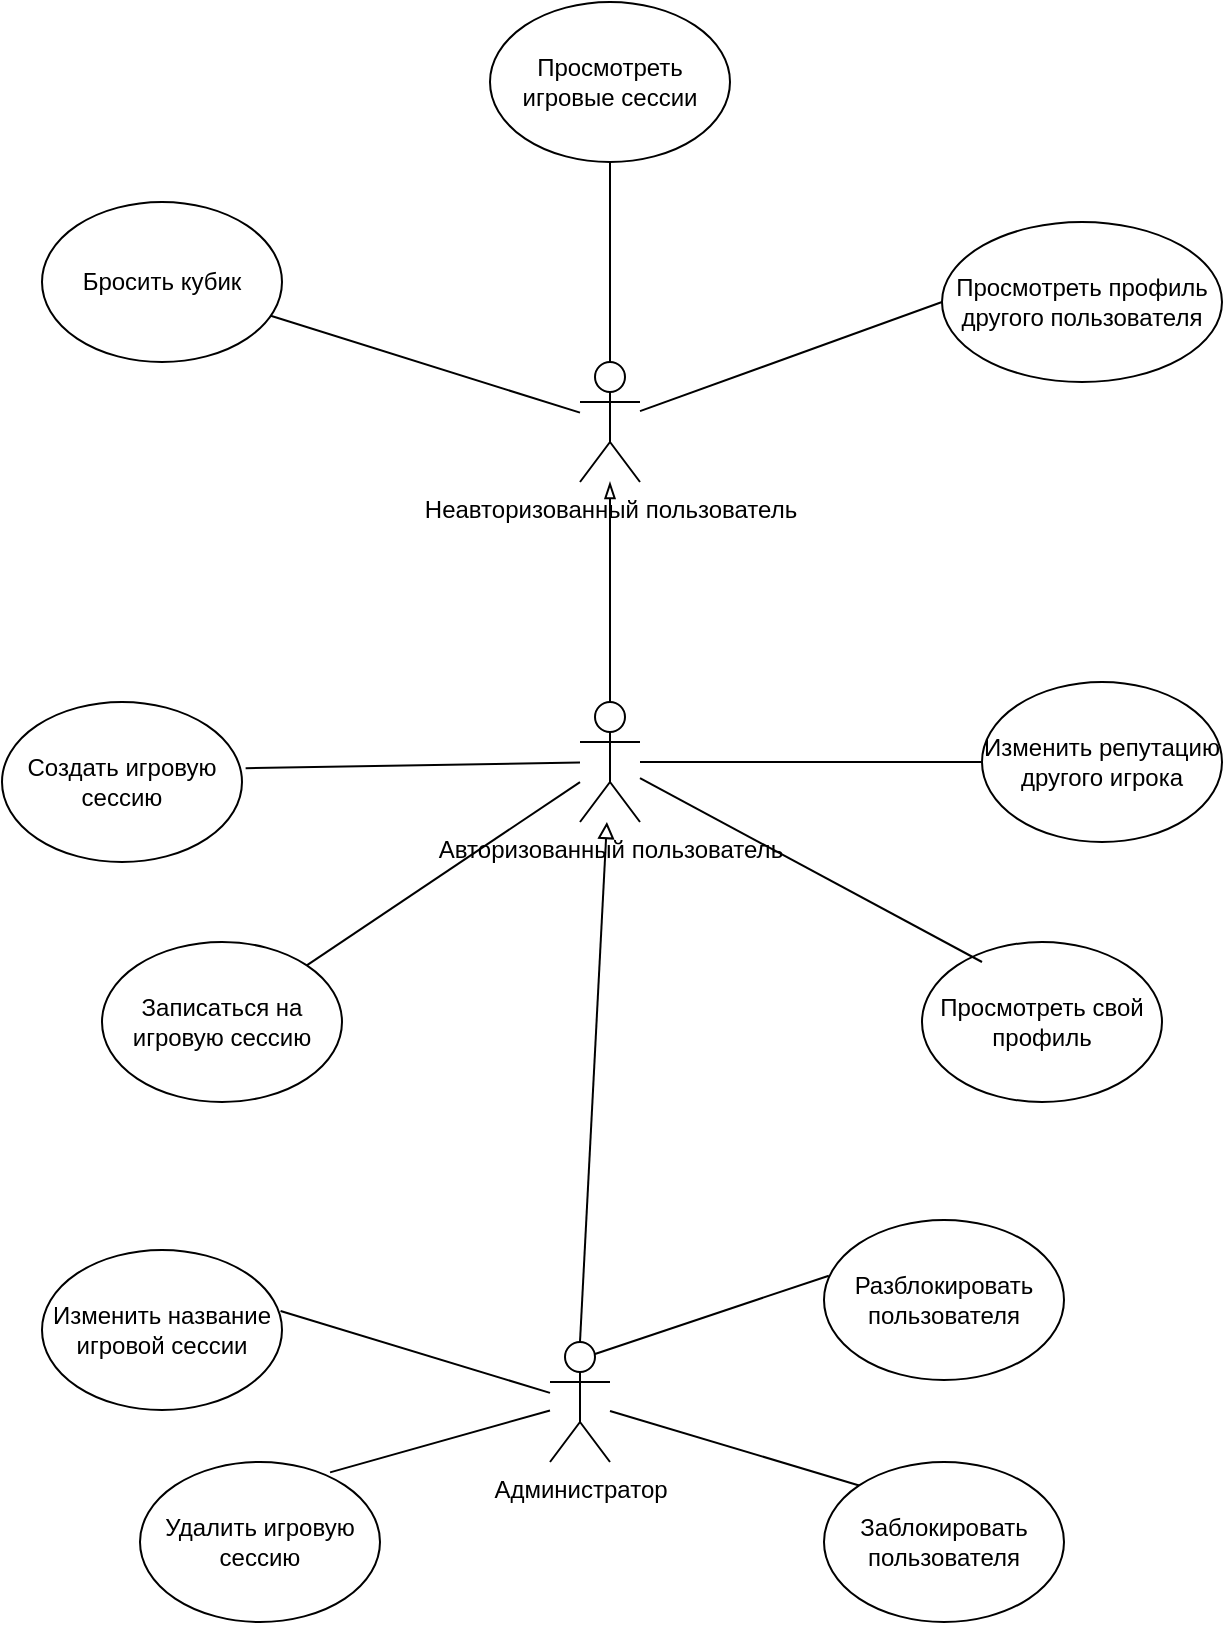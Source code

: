 <mxfile version="21.0.6" type="device"><diagram name="Страница 1" id="mO0J_sOqAXe2Pa_8h5to"><mxGraphModel dx="1646" dy="902" grid="0" gridSize="10" guides="1" tooltips="1" connect="1" arrows="1" fold="1" page="1" pageScale="1" pageWidth="827" pageHeight="1169" math="0" shadow="0"><root><mxCell id="0"/><mxCell id="1" parent="0"/><mxCell id="dJJAEGLRaQnEy8JbLBKt-1" value="Неавторизованный пользователь" style="shape=umlActor;verticalLabelPosition=bottom;verticalAlign=top;html=1;outlineConnect=0;" vertex="1" parent="1"><mxGeometry x="399" y="300" width="30" height="60" as="geometry"/></mxCell><mxCell id="dJJAEGLRaQnEy8JbLBKt-5" value="Бросить кубик" style="ellipse;whiteSpace=wrap;html=1;" vertex="1" parent="1"><mxGeometry x="130" y="220" width="120" height="80" as="geometry"/></mxCell><mxCell id="dJJAEGLRaQnEy8JbLBKt-8" value="" style="endArrow=none;html=1;rounded=0;" edge="1" parent="1" source="dJJAEGLRaQnEy8JbLBKt-5" target="dJJAEGLRaQnEy8JbLBKt-1"><mxGeometry width="50" height="50" relative="1" as="geometry"><mxPoint x="300" y="330" as="sourcePoint"/><mxPoint x="390" y="320" as="targetPoint"/></mxGeometry></mxCell><mxCell id="dJJAEGLRaQnEy8JbLBKt-9" value="Просмотреть игровые сессии" style="ellipse;whiteSpace=wrap;html=1;" vertex="1" parent="1"><mxGeometry x="354" y="120" width="120" height="80" as="geometry"/></mxCell><mxCell id="dJJAEGLRaQnEy8JbLBKt-10" value="" style="endArrow=none;html=1;rounded=0;entryX=0.5;entryY=1;entryDx=0;entryDy=0;" edge="1" parent="1" source="dJJAEGLRaQnEy8JbLBKt-1" target="dJJAEGLRaQnEy8JbLBKt-9"><mxGeometry width="50" height="50" relative="1" as="geometry"><mxPoint x="400" y="270" as="sourcePoint"/><mxPoint x="450" y="220" as="targetPoint"/></mxGeometry></mxCell><mxCell id="dJJAEGLRaQnEy8JbLBKt-11" value="Просмотреть профиль другого пользователя" style="ellipse;whiteSpace=wrap;html=1;" vertex="1" parent="1"><mxGeometry x="580" y="230" width="140" height="80" as="geometry"/></mxCell><mxCell id="dJJAEGLRaQnEy8JbLBKt-12" value="" style="endArrow=none;html=1;rounded=0;entryX=0;entryY=0.5;entryDx=0;entryDy=0;" edge="1" parent="1" source="dJJAEGLRaQnEy8JbLBKt-1" target="dJJAEGLRaQnEy8JbLBKt-11"><mxGeometry width="50" height="50" relative="1" as="geometry"><mxPoint x="460" y="330" as="sourcePoint"/><mxPoint x="510" y="280" as="targetPoint"/></mxGeometry></mxCell><mxCell id="dJJAEGLRaQnEy8JbLBKt-13" value="Авторизованный пользователь" style="shape=umlActor;verticalLabelPosition=bottom;verticalAlign=top;html=1;outlineConnect=0;" vertex="1" parent="1"><mxGeometry x="399" y="470" width="30" height="60" as="geometry"/></mxCell><mxCell id="dJJAEGLRaQnEy8JbLBKt-14" value="" style="endArrow=blockThin;html=1;rounded=0;endFill=0;" edge="1" parent="1" source="dJJAEGLRaQnEy8JbLBKt-13" target="dJJAEGLRaQnEy8JbLBKt-1"><mxGeometry width="50" height="50" relative="1" as="geometry"><mxPoint x="390" y="460" as="sourcePoint"/><mxPoint x="440" y="410" as="targetPoint"/></mxGeometry></mxCell><mxCell id="dJJAEGLRaQnEy8JbLBKt-15" value="Записаться на игровую сессию" style="ellipse;whiteSpace=wrap;html=1;" vertex="1" parent="1"><mxGeometry x="160" y="590" width="120" height="80" as="geometry"/></mxCell><mxCell id="dJJAEGLRaQnEy8JbLBKt-16" value="" style="endArrow=none;html=1;rounded=0;" edge="1" parent="1" source="dJJAEGLRaQnEy8JbLBKt-15" target="dJJAEGLRaQnEy8JbLBKt-13"><mxGeometry width="50" height="50" relative="1" as="geometry"><mxPoint x="270" y="540" as="sourcePoint"/><mxPoint x="320" y="490" as="targetPoint"/></mxGeometry></mxCell><mxCell id="dJJAEGLRaQnEy8JbLBKt-17" value="Просмотреть свой профиль" style="ellipse;whiteSpace=wrap;html=1;" vertex="1" parent="1"><mxGeometry x="570" y="590" width="120" height="80" as="geometry"/></mxCell><mxCell id="dJJAEGLRaQnEy8JbLBKt-18" value="" style="endArrow=none;html=1;rounded=0;exitX=0.25;exitY=0.125;exitDx=0;exitDy=0;exitPerimeter=0;" edge="1" parent="1" source="dJJAEGLRaQnEy8JbLBKt-17" target="dJJAEGLRaQnEy8JbLBKt-13"><mxGeometry width="50" height="50" relative="1" as="geometry"><mxPoint x="560" y="590" as="sourcePoint"/><mxPoint x="610" y="540" as="targetPoint"/></mxGeometry></mxCell><mxCell id="dJJAEGLRaQnEy8JbLBKt-19" value="Изменить репутацию другого игрока" style="ellipse;whiteSpace=wrap;html=1;" vertex="1" parent="1"><mxGeometry x="600" y="460" width="120" height="80" as="geometry"/></mxCell><mxCell id="dJJAEGLRaQnEy8JbLBKt-20" value="" style="endArrow=none;html=1;rounded=0;entryX=0;entryY=0.5;entryDx=0;entryDy=0;" edge="1" parent="1" source="dJJAEGLRaQnEy8JbLBKt-13" target="dJJAEGLRaQnEy8JbLBKt-19"><mxGeometry width="50" height="50" relative="1" as="geometry"><mxPoint x="490" y="500" as="sourcePoint"/><mxPoint x="540" y="450" as="targetPoint"/></mxGeometry></mxCell><mxCell id="dJJAEGLRaQnEy8JbLBKt-21" value="Создать игровую сессию" style="ellipse;whiteSpace=wrap;html=1;" vertex="1" parent="1"><mxGeometry x="110" y="470" width="120" height="80" as="geometry"/></mxCell><mxCell id="dJJAEGLRaQnEy8JbLBKt-22" value="" style="endArrow=none;html=1;rounded=0;exitX=1.015;exitY=0.414;exitDx=0;exitDy=0;exitPerimeter=0;" edge="1" parent="1" source="dJJAEGLRaQnEy8JbLBKt-21" target="dJJAEGLRaQnEy8JbLBKt-13"><mxGeometry width="50" height="50" relative="1" as="geometry"><mxPoint x="310" y="520" as="sourcePoint"/><mxPoint x="360" y="470" as="targetPoint"/></mxGeometry></mxCell><mxCell id="dJJAEGLRaQnEy8JbLBKt-23" value="Администратор" style="shape=umlActor;verticalLabelPosition=bottom;verticalAlign=top;html=1;outlineConnect=0;" vertex="1" parent="1"><mxGeometry x="384" y="790" width="30" height="60" as="geometry"/></mxCell><mxCell id="dJJAEGLRaQnEy8JbLBKt-24" value="" style="endArrow=block;html=1;rounded=0;exitX=0.5;exitY=0;exitDx=0;exitDy=0;exitPerimeter=0;endFill=0;" edge="1" parent="1" source="dJJAEGLRaQnEy8JbLBKt-23" target="dJJAEGLRaQnEy8JbLBKt-13"><mxGeometry width="50" height="50" relative="1" as="geometry"><mxPoint x="385" y="701" as="sourcePoint"/><mxPoint x="435" y="651" as="targetPoint"/></mxGeometry></mxCell><mxCell id="dJJAEGLRaQnEy8JbLBKt-25" value="Удалить игровую сессию" style="ellipse;whiteSpace=wrap;html=1;" vertex="1" parent="1"><mxGeometry x="179" y="850" width="120" height="80" as="geometry"/></mxCell><mxCell id="dJJAEGLRaQnEy8JbLBKt-26" value="" style="endArrow=none;html=1;rounded=0;exitX=0.792;exitY=0.065;exitDx=0;exitDy=0;exitPerimeter=0;" edge="1" parent="1" source="dJJAEGLRaQnEy8JbLBKt-25" target="dJJAEGLRaQnEy8JbLBKt-23"><mxGeometry width="50" height="50" relative="1" as="geometry"><mxPoint x="292" y="838" as="sourcePoint"/><mxPoint x="342" y="788" as="targetPoint"/></mxGeometry></mxCell><mxCell id="dJJAEGLRaQnEy8JbLBKt-27" value="Заблокировать пользователя" style="ellipse;whiteSpace=wrap;html=1;" vertex="1" parent="1"><mxGeometry x="521" y="850" width="120" height="80" as="geometry"/></mxCell><mxCell id="dJJAEGLRaQnEy8JbLBKt-28" value="" style="endArrow=none;html=1;rounded=0;entryX=0;entryY=0;entryDx=0;entryDy=0;" edge="1" parent="1" source="dJJAEGLRaQnEy8JbLBKt-23" target="dJJAEGLRaQnEy8JbLBKt-27"><mxGeometry width="50" height="50" relative="1" as="geometry"><mxPoint x="483" y="822" as="sourcePoint"/><mxPoint x="533" y="772" as="targetPoint"/></mxGeometry></mxCell><mxCell id="dJJAEGLRaQnEy8JbLBKt-29" value="Разблокировать пользователя" style="ellipse;whiteSpace=wrap;html=1;" vertex="1" parent="1"><mxGeometry x="521" y="729" width="120" height="80" as="geometry"/></mxCell><mxCell id="dJJAEGLRaQnEy8JbLBKt-30" value="" style="endArrow=none;html=1;rounded=0;entryX=0.02;entryY=0.348;entryDx=0;entryDy=0;entryPerimeter=0;exitX=0.75;exitY=0.1;exitDx=0;exitDy=0;exitPerimeter=0;" edge="1" parent="1" source="dJJAEGLRaQnEy8JbLBKt-23" target="dJJAEGLRaQnEy8JbLBKt-29"><mxGeometry width="50" height="50" relative="1" as="geometry"><mxPoint x="445" y="807" as="sourcePoint"/><mxPoint x="495" y="757" as="targetPoint"/></mxGeometry></mxCell><mxCell id="dJJAEGLRaQnEy8JbLBKt-31" value="Изменить название игровой сессии" style="ellipse;whiteSpace=wrap;html=1;" vertex="1" parent="1"><mxGeometry x="130" y="744" width="120" height="80" as="geometry"/></mxCell><mxCell id="dJJAEGLRaQnEy8JbLBKt-32" value="" style="endArrow=none;html=1;rounded=0;exitX=0.994;exitY=0.381;exitDx=0;exitDy=0;exitPerimeter=0;" edge="1" parent="1" source="dJJAEGLRaQnEy8JbLBKt-31" target="dJJAEGLRaQnEy8JbLBKt-23"><mxGeometry width="50" height="50" relative="1" as="geometry"><mxPoint x="303" y="827" as="sourcePoint"/><mxPoint x="353" y="777" as="targetPoint"/></mxGeometry></mxCell></root></mxGraphModel></diagram></mxfile>